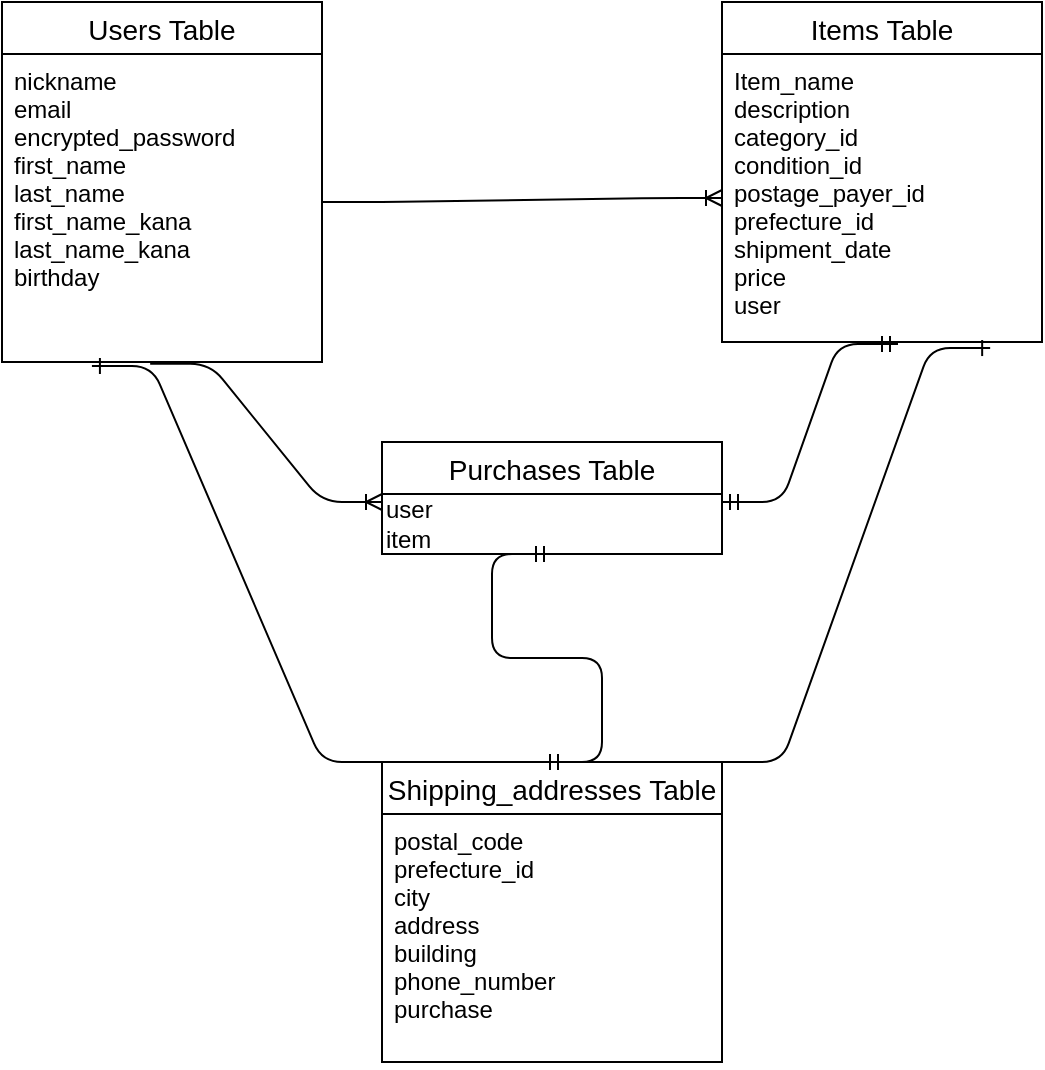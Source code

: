 <mxfile>
    <diagram id="nl77qGEs5vGf3bH-Hg6l" name="ページ1">
        <mxGraphModel dx="575" dy="569" grid="1" gridSize="10" guides="1" tooltips="1" connect="1" arrows="0" fold="1" page="1" pageScale="1" pageWidth="827" pageHeight="1169" math="0" shadow="0">
            <root>
                <mxCell id="0"/>
                <mxCell id="1" parent="0"/>
                <mxCell id="82" value="Shipping_addresses Table" style="swimlane;fontStyle=0;childLayout=stackLayout;horizontal=1;startSize=26;horizontalStack=0;resizeParent=1;resizeParentMax=0;resizeLast=0;collapsible=1;marginBottom=0;align=center;fontSize=14;strokeColor=default;" parent="1" vertex="1">
                    <mxGeometry x="230" y="420" width="170" height="150" as="geometry"/>
                </mxCell>
                <mxCell id="83" value="postal_code&#10;prefecture_id&#10;city&#10;address&#10;building&#10;phone_number&#10;purchase" style="text;strokeColor=none;fillColor=none;spacingLeft=4;spacingRight=4;overflow=hidden;rotatable=0;points=[[0,0.5],[1,0.5]];portConstraint=eastwest;fontSize=12;" parent="82" vertex="1">
                    <mxGeometry y="26" width="170" height="124" as="geometry"/>
                </mxCell>
                <mxCell id="87" value="Purchases Table" style="swimlane;fontStyle=0;childLayout=stackLayout;horizontal=1;startSize=26;horizontalStack=0;resizeParent=1;resizeParentMax=0;resizeLast=0;collapsible=1;marginBottom=0;align=center;fontSize=14;strokeColor=default;" parent="1" vertex="1">
                    <mxGeometry x="230" y="260" width="170" height="56" as="geometry"/>
                </mxCell>
                <mxCell id="106" value="user&lt;br&gt;item" style="text;html=1;align=left;verticalAlign=middle;resizable=0;points=[];autosize=1;strokeColor=none;fillColor=none;" vertex="1" parent="87">
                    <mxGeometry y="26" width="170" height="30" as="geometry"/>
                </mxCell>
                <mxCell id="91" value="Items Table" style="swimlane;fontStyle=0;childLayout=stackLayout;horizontal=1;startSize=26;horizontalStack=0;resizeParent=1;resizeParentMax=0;resizeLast=0;collapsible=1;marginBottom=0;align=center;fontSize=14;strokeColor=default;" parent="1" vertex="1">
                    <mxGeometry x="400" y="40" width="160" height="170" as="geometry"/>
                </mxCell>
                <mxCell id="92" value="Item_name&#10;description&#10;category_id&#10;condition_id&#10;postage_payer_id&#10;prefecture_id&#10;shipment_date&#10;price&#10;user" style="text;strokeColor=none;fillColor=none;spacingLeft=4;spacingRight=4;overflow=hidden;rotatable=0;points=[[0,0.5],[1,0.5]];portConstraint=eastwest;fontSize=12;" parent="91" vertex="1">
                    <mxGeometry y="26" width="160" height="144" as="geometry"/>
                </mxCell>
                <mxCell id="95" value="Users Table" style="swimlane;fontStyle=0;childLayout=stackLayout;horizontal=1;startSize=26;horizontalStack=0;resizeParent=1;resizeParentMax=0;resizeLast=0;collapsible=1;marginBottom=0;align=center;fontSize=14;strokeColor=default;" parent="1" vertex="1">
                    <mxGeometry x="40" y="40" width="160" height="180" as="geometry"/>
                </mxCell>
                <mxCell id="98" value="nickname&#10;email&#10;encrypted_password&#10;first_name&#10;last_name   &#10;first_name_kana&#10;last_name_kana&#10;birthday" style="text;strokeColor=none;fillColor=none;spacingLeft=4;spacingRight=4;overflow=hidden;rotatable=0;points=[[0,0.5],[1,0.5]];portConstraint=eastwest;fontSize=12;" parent="95" vertex="1">
                    <mxGeometry y="26" width="160" height="154" as="geometry"/>
                </mxCell>
                <mxCell id="101" value="" style="edgeStyle=entityRelationEdgeStyle;fontSize=12;html=1;endArrow=ERoneToMany;exitX=0.463;exitY=1.006;exitDx=0;exitDy=0;exitPerimeter=0;" parent="1" source="98" edge="1">
                    <mxGeometry width="100" height="100" relative="1" as="geometry">
                        <mxPoint x="130" y="390" as="sourcePoint"/>
                        <mxPoint x="230" y="290" as="targetPoint"/>
                    </mxGeometry>
                </mxCell>
                <mxCell id="103" value="" style="edgeStyle=entityRelationEdgeStyle;fontSize=12;html=1;endArrow=ERoneToMany;entryX=0;entryY=0.5;entryDx=0;entryDy=0;" parent="1" target="92" edge="1">
                    <mxGeometry width="100" height="100" relative="1" as="geometry">
                        <mxPoint x="200" y="140" as="sourcePoint"/>
                        <mxPoint x="300" y="40" as="targetPoint"/>
                    </mxGeometry>
                </mxCell>
                <mxCell id="104" value="" style="edgeStyle=entityRelationEdgeStyle;fontSize=12;html=1;endArrow=ERmandOne;startArrow=ERmandOne;entryX=0.5;entryY=1;entryDx=0;entryDy=0;" parent="1" target="87" edge="1">
                    <mxGeometry width="100" height="100" relative="1" as="geometry">
                        <mxPoint x="310" y="420" as="sourcePoint"/>
                        <mxPoint x="310" y="380" as="targetPoint"/>
                    </mxGeometry>
                </mxCell>
                <mxCell id="105" value="" style="edgeStyle=entityRelationEdgeStyle;fontSize=12;html=1;endArrow=ERmandOne;startArrow=ERmandOne;entryX=0.55;entryY=1.007;entryDx=0;entryDy=0;entryPerimeter=0;" parent="1" edge="1" target="92">
                    <mxGeometry width="100" height="100" relative="1" as="geometry">
                        <mxPoint x="400" y="290" as="sourcePoint"/>
                        <mxPoint x="490" y="220" as="targetPoint"/>
                    </mxGeometry>
                </mxCell>
                <mxCell id="108" value="" style="edgeStyle=entityRelationEdgeStyle;fontSize=12;html=1;endArrow=ERone;endFill=1;exitX=0;exitY=0;exitDx=0;exitDy=0;entryX=0.281;entryY=1.013;entryDx=0;entryDy=0;entryPerimeter=0;" edge="1" parent="1" source="82" target="98">
                    <mxGeometry width="100" height="100" relative="1" as="geometry">
                        <mxPoint x="219" y="510" as="sourcePoint"/>
                        <mxPoint x="90" y="230" as="targetPoint"/>
                    </mxGeometry>
                </mxCell>
                <mxCell id="109" value="" style="edgeStyle=entityRelationEdgeStyle;fontSize=12;html=1;endArrow=ERone;endFill=1;entryX=0.838;entryY=1.021;entryDx=0;entryDy=0;entryPerimeter=0;" edge="1" parent="1" target="92">
                    <mxGeometry width="100" height="100" relative="1" as="geometry">
                        <mxPoint x="400" y="420" as="sourcePoint"/>
                        <mxPoint x="500" y="320" as="targetPoint"/>
                    </mxGeometry>
                </mxCell>
            </root>
        </mxGraphModel>
    </diagram>
</mxfile>
